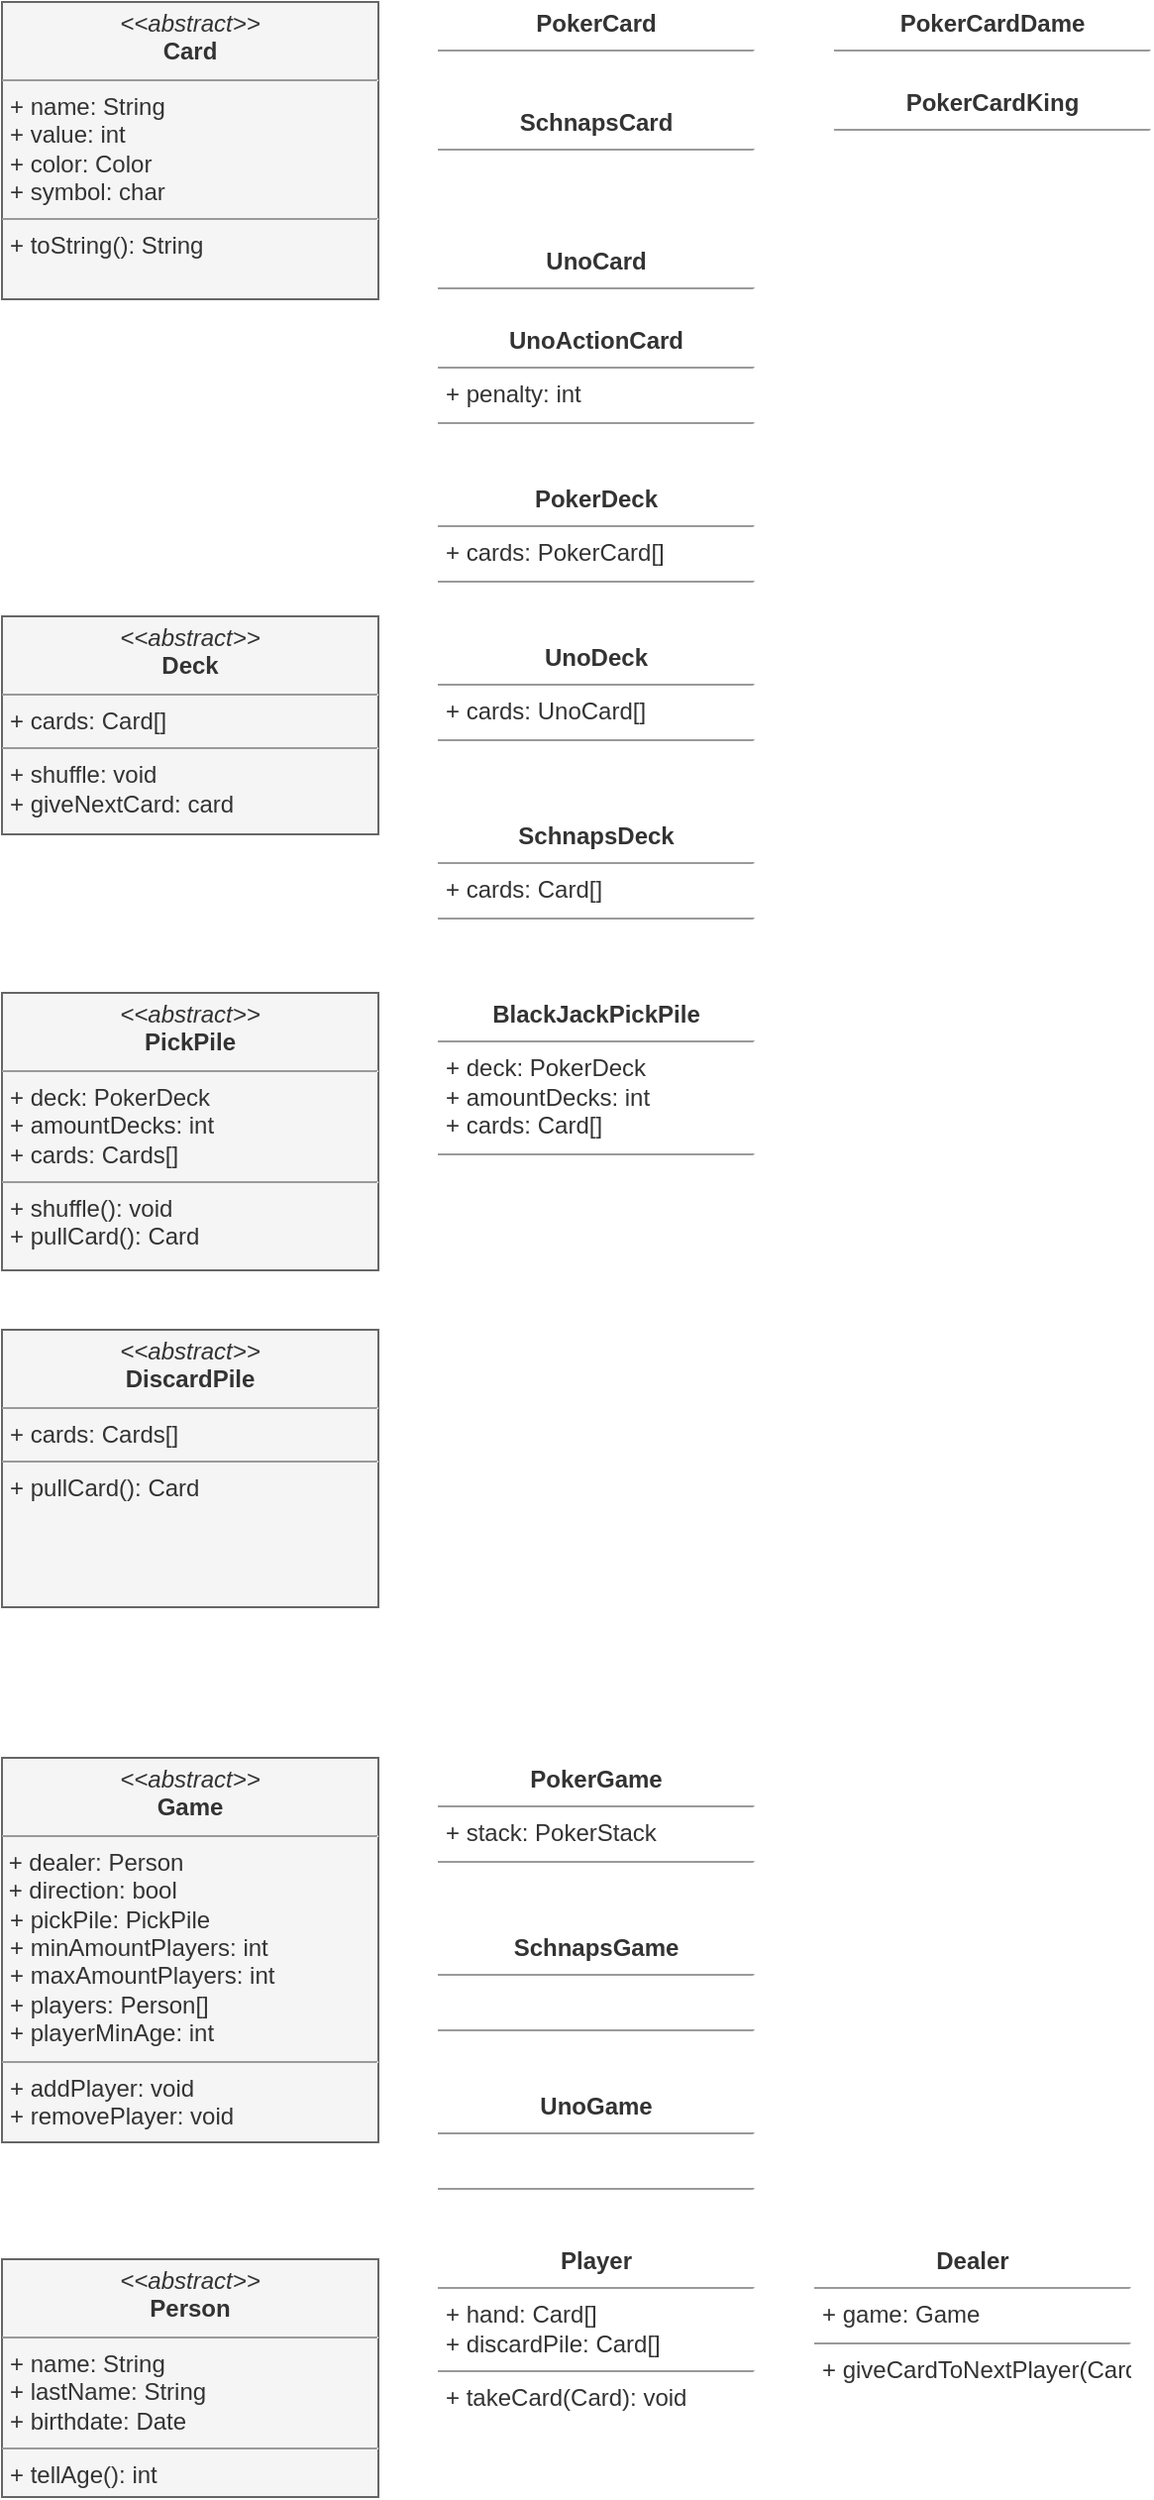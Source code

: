 <mxfile>
    <diagram id="OMdXxbHVJtqyGam3u5n7" name="Page-1">
        <mxGraphModel dx="229" dy="599" grid="1" gridSize="10" guides="1" tooltips="1" connect="1" arrows="1" fold="1" page="1" pageScale="1" pageWidth="827" pageHeight="1169" math="0" shadow="0">
            <root>
                <mxCell id="0"/>
                <mxCell id="1" parent="0"/>
                <mxCell id="2" value="&lt;p style=&quot;margin: 0px ; margin-top: 4px ; text-align: center&quot;&gt;&lt;i&gt;&amp;lt;&amp;lt;abstract&amp;gt;&amp;gt;&lt;/i&gt;&lt;br&gt;&lt;b&gt;Card&lt;/b&gt;&lt;/p&gt;&lt;hr size=&quot;1&quot;&gt;&lt;p style=&quot;margin: 0px ; margin-left: 4px&quot;&gt;+ name: String&lt;br&gt;+ value: int&lt;/p&gt;&lt;p style=&quot;margin: 0px ; margin-left: 4px&quot;&gt;+ color: Color&lt;/p&gt;&lt;p style=&quot;margin: 0px ; margin-left: 4px&quot;&gt;+ symbol: char&lt;/p&gt;&lt;hr size=&quot;1&quot;&gt;&lt;p style=&quot;margin: 0px ; margin-left: 4px&quot;&gt;+ toString(): String&lt;br&gt;&lt;/p&gt;" style="verticalAlign=top;align=left;overflow=fill;fontSize=12;fontFamily=Helvetica;html=1;fillColor=#f5f5f5;fontColor=#333333;strokeColor=#666666;" parent="1" vertex="1">
                    <mxGeometry x="20" y="20" width="190" height="150" as="geometry"/>
                </mxCell>
                <mxCell id="13" value="&lt;p style=&quot;margin: 0px ; margin-top: 4px ; text-align: center&quot;&gt;&lt;i&gt;&amp;lt;&amp;lt;abstract&amp;gt;&amp;gt;&lt;/i&gt;&lt;br&gt;&lt;b&gt;Deck&lt;/b&gt;&lt;/p&gt;&lt;hr size=&quot;1&quot;&gt;&lt;p style=&quot;margin: 0px ; margin-left: 4px&quot;&gt;+ cards: Card[]&lt;br&gt;&lt;/p&gt;&lt;hr size=&quot;1&quot;&gt;&lt;p style=&quot;margin: 0px ; margin-left: 4px&quot;&gt;+ shuffle: void&lt;br style=&quot;padding: 0px ; margin: 0px&quot;&gt;+ giveNextCard: card&lt;br&gt;&lt;/p&gt;" style="verticalAlign=top;align=left;overflow=fill;fontSize=12;fontFamily=Helvetica;html=1;fillColor=#f5f5f5;fontColor=#333333;strokeColor=#666666;" parent="1" vertex="1">
                    <mxGeometry x="20" y="330" width="190" height="110" as="geometry"/>
                </mxCell>
                <mxCell id="14" value="&lt;p style=&quot;margin: 0px ; margin-top: 4px ; text-align: center&quot;&gt;&lt;i&gt;&amp;lt;&amp;lt;abstract&amp;gt;&amp;gt;&lt;/i&gt;&lt;br&gt;&lt;b&gt;Game&lt;/b&gt;&lt;/p&gt;&lt;hr size=&quot;1&quot;&gt;&amp;nbsp;+ dealer: Person&lt;br&gt;&amp;nbsp;+ direction: bool&lt;p style=&quot;margin: 0px ; margin-left: 4px&quot;&gt;+ pickPile: PickPile&lt;/p&gt;&lt;p style=&quot;margin: 0px ; margin-left: 4px&quot;&gt;+ minAmountPlayers: int&lt;/p&gt;&lt;p style=&quot;margin: 0px ; margin-left: 4px&quot;&gt;+ maxAmountPlayers: int&lt;/p&gt;&lt;p style=&quot;margin: 0px ; margin-left: 4px&quot;&gt;+ players: Person[]&lt;/p&gt;&lt;p style=&quot;margin: 0px ; margin-left: 4px&quot;&gt;+ playerMinAge: int&lt;/p&gt;&lt;hr size=&quot;1&quot;&gt;&lt;p style=&quot;margin: 0px ; margin-left: 4px&quot;&gt;+ addPlayer: void&lt;br style=&quot;padding: 0px ; margin: 0px&quot;&gt;+ removePlayer: void&lt;br&gt;&lt;/p&gt;" style="verticalAlign=top;align=left;overflow=fill;fontSize=12;fontFamily=Helvetica;html=1;fillColor=#f5f5f5;fontColor=#333333;strokeColor=#666666;" parent="1" vertex="1">
                    <mxGeometry x="20" y="906" width="190" height="194" as="geometry"/>
                </mxCell>
                <mxCell id="15" value="&lt;p style=&quot;margin: 0px ; margin-top: 4px ; text-align: center&quot;&gt;&lt;i&gt;&amp;lt;&amp;lt;abstract&amp;gt;&amp;gt;&lt;/i&gt;&lt;br&gt;&lt;b&gt;Person&lt;/b&gt;&lt;/p&gt;&lt;hr size=&quot;1&quot;&gt;&lt;p style=&quot;margin: 0px ; margin-left: 4px&quot;&gt;+ name: String&lt;br&gt;&lt;/p&gt;&lt;p style=&quot;margin: 0px ; margin-left: 4px&quot;&gt;+ lastName: String&lt;/p&gt;&lt;p style=&quot;margin: 0px ; margin-left: 4px&quot;&gt;+ birthdate: Date&lt;/p&gt;&lt;hr size=&quot;1&quot;&gt;&lt;p style=&quot;margin: 0px ; margin-left: 4px&quot;&gt;+ tellAge(): int&lt;br&gt;&lt;/p&gt;" style="verticalAlign=top;align=left;overflow=fill;fontSize=12;fontFamily=Helvetica;html=1;fillColor=#f5f5f5;fontColor=#333333;strokeColor=#666666;" parent="1" vertex="1">
                    <mxGeometry x="20" y="1159" width="190" height="120" as="geometry"/>
                </mxCell>
                <mxCell id="36" value="&lt;p style=&quot;margin: 0px ; margin-top: 4px ; text-align: center&quot;&gt;&lt;b&gt;Player&lt;/b&gt;&lt;/p&gt;&lt;hr size=&quot;1&quot;&gt;&lt;p style=&quot;margin: 0px ; margin-left: 4px&quot;&gt;+ hand: Card[]&lt;br&gt;&lt;/p&gt;&lt;p style=&quot;margin: 0px ; margin-left: 4px&quot;&gt;+ discardPile: Card[]&lt;/p&gt;&lt;hr size=&quot;1&quot;&gt;&lt;p style=&quot;margin: 0px ; margin-left: 4px&quot;&gt;+ takeCard(Card): void&lt;br&gt;&lt;/p&gt;" style="verticalAlign=top;align=left;overflow=fill;fontSize=12;fontFamily=Helvetica;html=1;strokeColor=#FFFFFF;fillColor=#FFFFFF;fontColor=#333333;" vertex="1" parent="1">
                    <mxGeometry x="240" y="1149" width="160" height="89" as="geometry"/>
                </mxCell>
                <mxCell id="37" value="&lt;p style=&quot;margin: 0px ; margin-top: 4px ; text-align: center&quot;&gt;&lt;b&gt;Dealer&lt;/b&gt;&lt;/p&gt;&lt;hr size=&quot;1&quot;&gt;&lt;p style=&quot;margin: 0px ; margin-left: 4px&quot;&gt;+ game: Game&lt;br&gt;&lt;/p&gt;&lt;hr size=&quot;1&quot;&gt;&lt;p style=&quot;margin: 0px ; margin-left: 4px&quot;&gt;+ giveCardToNextPlayer(Card): void&lt;br&gt;&lt;/p&gt;" style="verticalAlign=top;align=left;overflow=fill;fontSize=12;fontFamily=Helvetica;html=1;strokeColor=#FFFFFF;fillColor=#FFFFFF;fontColor=#333333;" vertex="1" parent="1">
                    <mxGeometry x="430" y="1149" width="160" height="90" as="geometry"/>
                </mxCell>
                <mxCell id="38" value="&lt;p style=&quot;margin: 0px ; margin-top: 4px ; text-align: center&quot;&gt;&lt;b&gt;UnoDeck&lt;/b&gt;&lt;/p&gt;&lt;hr size=&quot;1&quot;&gt;&lt;p style=&quot;margin: 0px ; margin-left: 4px&quot;&gt;+ cards: UnoCard[]&lt;br&gt;&lt;/p&gt;&lt;hr size=&quot;1&quot;&gt;&lt;p style=&quot;margin: 0px ; margin-left: 4px&quot;&gt;&lt;br&gt;&lt;/p&gt;" style="verticalAlign=top;align=left;overflow=fill;fontSize=12;fontFamily=Helvetica;html=1;strokeColor=#FFFFFF;fillColor=#FFFFFF;fontColor=#333333;" vertex="1" parent="1">
                    <mxGeometry x="240" y="340" width="160" height="60" as="geometry"/>
                </mxCell>
                <mxCell id="39" value="&lt;p style=&quot;margin: 0px ; margin-top: 4px ; text-align: center&quot;&gt;&lt;b&gt;PokerDeck&lt;/b&gt;&lt;/p&gt;&lt;hr size=&quot;1&quot;&gt;&lt;p style=&quot;margin: 0px ; margin-left: 4px&quot;&gt;+ cards: PokerCard[]&lt;br&gt;&lt;/p&gt;&lt;hr size=&quot;1&quot;&gt;&lt;p style=&quot;margin: 0px ; margin-left: 4px&quot;&gt;&lt;br&gt;&lt;/p&gt;" style="verticalAlign=top;align=left;overflow=fill;fontSize=12;fontFamily=Helvetica;html=1;strokeColor=#FFFFFF;fillColor=#FFFFFF;fontColor=#333333;" vertex="1" parent="1">
                    <mxGeometry x="240" y="260" width="160" height="60" as="geometry"/>
                </mxCell>
                <mxCell id="40" value="&lt;p style=&quot;margin: 0px ; margin-top: 4px ; text-align: center&quot;&gt;&lt;b&gt;SchnapsDeck&lt;/b&gt;&lt;/p&gt;&lt;hr size=&quot;1&quot;&gt;&lt;p style=&quot;margin: 0px ; margin-left: 4px&quot;&gt;+ cards: Card[]&lt;br&gt;&lt;/p&gt;&lt;hr size=&quot;1&quot;&gt;&lt;p style=&quot;margin: 0px ; margin-left: 4px&quot;&gt;&lt;br&gt;&lt;/p&gt;" style="verticalAlign=top;align=left;overflow=fill;fontSize=12;fontFamily=Helvetica;html=1;strokeColor=#FFFFFF;fillColor=#FFFFFF;fontColor=#333333;" vertex="1" parent="1">
                    <mxGeometry x="240" y="430" width="160" height="60" as="geometry"/>
                </mxCell>
                <mxCell id="41" value="&lt;p style=&quot;margin: 0px ; margin-top: 4px ; text-align: center&quot;&gt;&lt;b&gt;PokerGame&lt;/b&gt;&lt;/p&gt;&lt;hr size=&quot;1&quot;&gt;&lt;p style=&quot;margin: 0px ; margin-left: 4px&quot;&gt;+ stack: PokerStack&lt;/p&gt;&lt;hr size=&quot;1&quot;&gt;&lt;p style=&quot;margin: 0px ; margin-left: 4px&quot;&gt;&lt;br&gt;&lt;/p&gt;" style="verticalAlign=top;align=left;overflow=fill;fontSize=12;fontFamily=Helvetica;html=1;strokeColor=#FFFFFF;fillColor=#FFFFFF;fontColor=#333333;" vertex="1" parent="1">
                    <mxGeometry x="240" y="906" width="160" height="60" as="geometry"/>
                </mxCell>
                <mxCell id="42" value="&lt;p style=&quot;margin: 0px ; margin-top: 4px ; text-align: center&quot;&gt;&lt;b&gt;SchnapsGame&lt;/b&gt;&lt;/p&gt;&lt;hr size=&quot;1&quot;&gt;&lt;p style=&quot;margin: 0px ; margin-left: 4px&quot;&gt;&lt;br&gt;&lt;/p&gt;&lt;hr size=&quot;1&quot;&gt;&lt;p style=&quot;margin: 0px ; margin-left: 4px&quot;&gt;&lt;br&gt;&lt;/p&gt;" style="verticalAlign=top;align=left;overflow=fill;fontSize=12;fontFamily=Helvetica;html=1;strokeColor=#FFFFFF;fillColor=#FFFFFF;fontColor=#333333;" vertex="1" parent="1">
                    <mxGeometry x="240" y="991" width="160" height="60" as="geometry"/>
                </mxCell>
                <mxCell id="43" value="&lt;p style=&quot;margin: 0px ; margin-top: 4px ; text-align: center&quot;&gt;&lt;b&gt;UnoGame&lt;/b&gt;&lt;/p&gt;&lt;hr size=&quot;1&quot;&gt;&lt;p style=&quot;margin: 0px ; margin-left: 4px&quot;&gt;&lt;br&gt;&lt;/p&gt;&lt;hr size=&quot;1&quot;&gt;&lt;p style=&quot;margin: 0px ; margin-left: 4px&quot;&gt;&lt;br&gt;&lt;/p&gt;" style="verticalAlign=top;align=left;overflow=fill;fontSize=12;fontFamily=Helvetica;html=1;strokeColor=#FFFFFF;fillColor=#FFFFFF;fontColor=#333333;" vertex="1" parent="1">
                    <mxGeometry x="240" y="1071" width="160" height="60" as="geometry"/>
                </mxCell>
                <mxCell id="44" value="&lt;p style=&quot;margin: 0px ; margin-top: 4px ; text-align: center&quot;&gt;&lt;b&gt;PokerCard&lt;/b&gt;&lt;/p&gt;&lt;hr size=&quot;1&quot;&gt;&lt;p style=&quot;margin: 0px ; margin-left: 4px&quot;&gt;&lt;br&gt;&lt;/p&gt;&lt;hr size=&quot;1&quot;&gt;&lt;p style=&quot;margin: 0px ; margin-left: 4px&quot;&gt;&lt;br&gt;&lt;/p&gt;" style="verticalAlign=top;align=left;overflow=fill;fontSize=12;fontFamily=Helvetica;html=1;strokeColor=#FFFFFF;fillColor=#FFFFFF;fontColor=#333333;" vertex="1" parent="1">
                    <mxGeometry x="240" y="20" width="160" height="30" as="geometry"/>
                </mxCell>
                <mxCell id="45" value="&lt;p style=&quot;margin: 0px ; margin-top: 4px ; text-align: center&quot;&gt;&lt;b&gt;SchnapsCard&lt;/b&gt;&lt;/p&gt;&lt;hr size=&quot;1&quot;&gt;&lt;p style=&quot;margin: 0px ; margin-left: 4px&quot;&gt;&lt;br&gt;&lt;/p&gt;&lt;hr size=&quot;1&quot;&gt;&lt;p style=&quot;margin: 0px ; margin-left: 4px&quot;&gt;&lt;br&gt;&lt;/p&gt;" style="verticalAlign=top;align=left;overflow=fill;fontSize=12;fontFamily=Helvetica;html=1;strokeColor=#FFFFFF;fillColor=#FFFFFF;fontColor=#333333;" vertex="1" parent="1">
                    <mxGeometry x="240" y="70" width="160" height="30" as="geometry"/>
                </mxCell>
                <mxCell id="46" value="&lt;p style=&quot;margin: 0px ; margin-top: 4px ; text-align: center&quot;&gt;&lt;b&gt;UnoCard&lt;/b&gt;&lt;/p&gt;&lt;hr size=&quot;1&quot;&gt;&lt;p style=&quot;margin: 0px ; margin-left: 4px&quot;&gt;&lt;br&gt;&lt;/p&gt;&lt;hr size=&quot;1&quot;&gt;&lt;p style=&quot;margin: 0px ; margin-left: 4px&quot;&gt;&lt;br&gt;&lt;/p&gt;" style="verticalAlign=top;align=left;overflow=fill;fontSize=12;fontFamily=Helvetica;html=1;strokeColor=#FFFFFF;fillColor=#FFFFFF;fontColor=#333333;" vertex="1" parent="1">
                    <mxGeometry x="240" y="140" width="160" height="30" as="geometry"/>
                </mxCell>
                <mxCell id="47" value="&lt;p style=&quot;margin: 0px ; margin-top: 4px ; text-align: center&quot;&gt;&lt;b&gt;UnoActionCard&lt;/b&gt;&lt;/p&gt;&lt;hr size=&quot;1&quot;&gt;&lt;p style=&quot;margin: 0px ; margin-left: 4px&quot;&gt;+ penalty: int&lt;br&gt;&lt;/p&gt;&lt;hr size=&quot;1&quot;&gt;&lt;p style=&quot;margin: 0px ; margin-left: 4px&quot;&gt;&lt;br&gt;&lt;/p&gt;" style="verticalAlign=top;align=left;overflow=fill;fontSize=12;fontFamily=Helvetica;html=1;strokeColor=#FFFFFF;fillColor=#FFFFFF;fontColor=#333333;" vertex="1" parent="1">
                    <mxGeometry x="240" y="180" width="160" height="60" as="geometry"/>
                </mxCell>
                <mxCell id="48" value="&lt;p style=&quot;margin: 0px ; margin-top: 4px ; text-align: center&quot;&gt;&lt;i&gt;&amp;lt;&amp;lt;abstract&amp;gt;&amp;gt;&lt;/i&gt;&lt;br&gt;&lt;b&gt;PickPile&lt;/b&gt;&lt;/p&gt;&lt;hr size=&quot;1&quot;&gt;&lt;p style=&quot;margin: 0px 0px 0px 4px&quot;&gt;+ deck: PokerDeck&lt;br&gt;&lt;/p&gt;&lt;p style=&quot;margin: 0px 0px 0px 4px&quot;&gt;+ amountDecks: int&lt;br&gt;&lt;/p&gt;&lt;p style=&quot;margin: 0px ; margin-left: 4px&quot;&gt;+ cards: Cards[]&lt;br&gt;&lt;/p&gt;&lt;hr size=&quot;1&quot;&gt;&lt;p style=&quot;margin: 0px ; margin-left: 4px&quot;&gt;+ shuffle(): void&lt;br&gt;&lt;/p&gt;&lt;p style=&quot;margin: 0px ; margin-left: 4px&quot;&gt;+ pullCard(): Card&lt;/p&gt;" style="verticalAlign=top;align=left;overflow=fill;fontSize=12;fontFamily=Helvetica;html=1;fillColor=#f5f5f5;fontColor=#333333;strokeColor=#666666;" vertex="1" parent="1">
                    <mxGeometry x="20" y="520" width="190" height="140" as="geometry"/>
                </mxCell>
                <mxCell id="49" value="&lt;p style=&quot;margin: 0px ; margin-top: 4px ; text-align: center&quot;&gt;&lt;b&gt;BlackJackPickPile&lt;/b&gt;&lt;/p&gt;&lt;hr size=&quot;1&quot;&gt;&lt;p style=&quot;margin: 0px ; margin-left: 4px&quot;&gt;+ deck: PokerDeck&lt;br&gt;&lt;/p&gt;&lt;p style=&quot;margin: 0px ; margin-left: 4px&quot;&gt;+ amountDecks: int&lt;br&gt;&lt;/p&gt;&lt;p style=&quot;margin: 0px ; margin-left: 4px&quot;&gt;+ cards: Card[]&lt;/p&gt;&lt;hr size=&quot;1&quot;&gt;&lt;p style=&quot;margin: 0px ; margin-left: 4px&quot;&gt;&lt;br&gt;&lt;/p&gt;" style="verticalAlign=top;align=left;overflow=fill;fontSize=12;fontFamily=Helvetica;html=1;strokeColor=#FFFFFF;fillColor=#FFFFFF;fontColor=#333333;" vertex="1" parent="1">
                    <mxGeometry x="240" y="520" width="160" height="90" as="geometry"/>
                </mxCell>
                <mxCell id="50" value="&lt;p style=&quot;margin: 0px ; margin-top: 4px ; text-align: center&quot;&gt;&lt;i&gt;&amp;lt;&amp;lt;abstract&amp;gt;&amp;gt;&lt;/i&gt;&lt;br&gt;&lt;b&gt;DiscardPile&lt;/b&gt;&lt;/p&gt;&lt;hr size=&quot;1&quot;&gt;&lt;p style=&quot;margin: 0px 0px 0px 4px&quot;&gt;&lt;span&gt;+ cards: Cards[]&lt;/span&gt;&lt;br&gt;&lt;/p&gt;&lt;hr size=&quot;1&quot;&gt;&lt;p style=&quot;margin: 0px ; margin-left: 4px&quot;&gt;&lt;span&gt;+ pullCard(): Card&lt;/span&gt;&lt;br&gt;&lt;/p&gt;" style="verticalAlign=top;align=left;overflow=fill;fontSize=12;fontFamily=Helvetica;html=1;fillColor=#f5f5f5;fontColor=#333333;strokeColor=#666666;" vertex="1" parent="1">
                    <mxGeometry x="20" y="690" width="190" height="140" as="geometry"/>
                </mxCell>
                <mxCell id="52" value="&lt;p style=&quot;margin: 0px ; margin-top: 4px ; text-align: center&quot;&gt;&lt;b&gt;PokerCardDame&lt;/b&gt;&lt;/p&gt;&lt;hr size=&quot;1&quot;&gt;&lt;p style=&quot;margin: 0px ; margin-left: 4px&quot;&gt;&lt;br&gt;&lt;/p&gt;&lt;hr size=&quot;1&quot;&gt;&lt;p style=&quot;margin: 0px ; margin-left: 4px&quot;&gt;&lt;br&gt;&lt;/p&gt;" style="verticalAlign=top;align=left;overflow=fill;fontSize=12;fontFamily=Helvetica;html=1;strokeColor=#FFFFFF;fillColor=#FFFFFF;fontColor=#333333;" vertex="1" parent="1">
                    <mxGeometry x="440" y="20" width="160" height="30" as="geometry"/>
                </mxCell>
                <mxCell id="53" value="&lt;p style=&quot;margin: 0px ; margin-top: 4px ; text-align: center&quot;&gt;&lt;b&gt;PokerCardKing&lt;/b&gt;&lt;/p&gt;&lt;hr size=&quot;1&quot;&gt;&lt;p style=&quot;margin: 0px ; margin-left: 4px&quot;&gt;&lt;br&gt;&lt;/p&gt;&lt;hr size=&quot;1&quot;&gt;&lt;p style=&quot;margin: 0px ; margin-left: 4px&quot;&gt;&lt;br&gt;&lt;/p&gt;" style="verticalAlign=top;align=left;overflow=fill;fontSize=12;fontFamily=Helvetica;html=1;strokeColor=#FFFFFF;fillColor=#FFFFFF;fontColor=#333333;" vertex="1" parent="1">
                    <mxGeometry x="440" y="60" width="160" height="30" as="geometry"/>
                </mxCell>
            </root>
        </mxGraphModel>
    </diagram>
</mxfile>